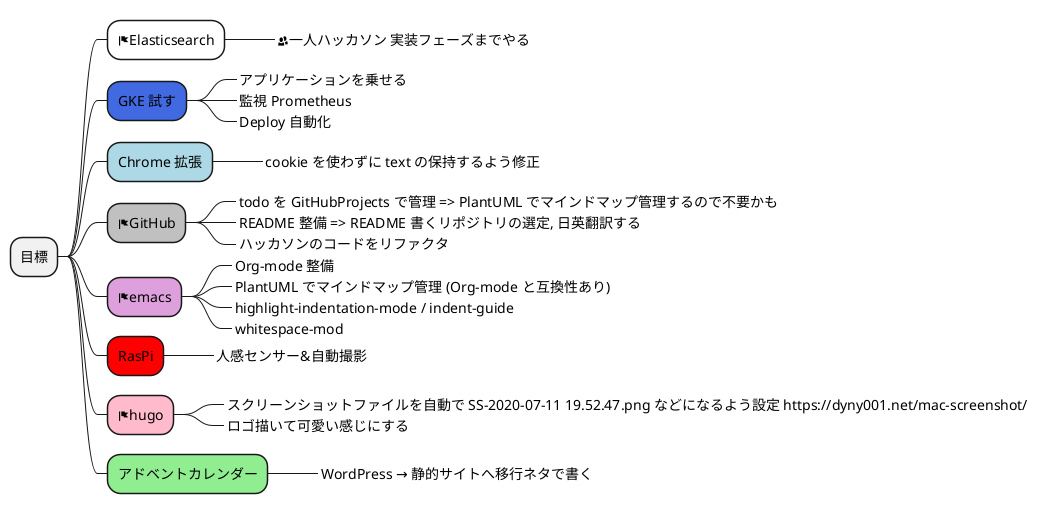 @startmindmap
* 目標
**[#white] <&flag>Elasticsearch
***_ <&people>一人ハッカソン 実装フェーズまでやる
**[#royalblue] GKE 試す
***_ アプリケーションを乗せる
***_ 監視 Prometheus
***_ Deploy 自動化 
**[#lightblue] Chrome 拡張
***_ cookie を使わずに text の保持するよう修正
**[#silver] <&flag>GitHub
***_ todo を GitHubProjects で管理 => PlantUML でマインドマップ管理するので不要かも
***_ README 整備 => README 書くリポジトリの選定, 日英翻訳する
***_ ハッカソンのコードをリファクタ
**[#plum] <&flag>emacs
***_ Org-mode 整備
***_ PlantUML でマインドマップ管理 (Org-mode と互換性あり)
***_ highlight-indentation-mode / indent-guide
***_ whitespace-mod
**[#red] RasPi
***_ 人感センサー&自動撮影
**[#FFBBCC] <&flag>hugo
***_ スクリーンショットファイルを自動で SS-2020-07-11 19.52.47.png などになるよう設定 https://dyny001.net/mac-screenshot/
***_ ロゴ描いて可愛い感じにする
**[#lightgreen] アドベントカレンダー
***_ WordPress → 静的サイトへ移行ネタで書く
@endmindmap
